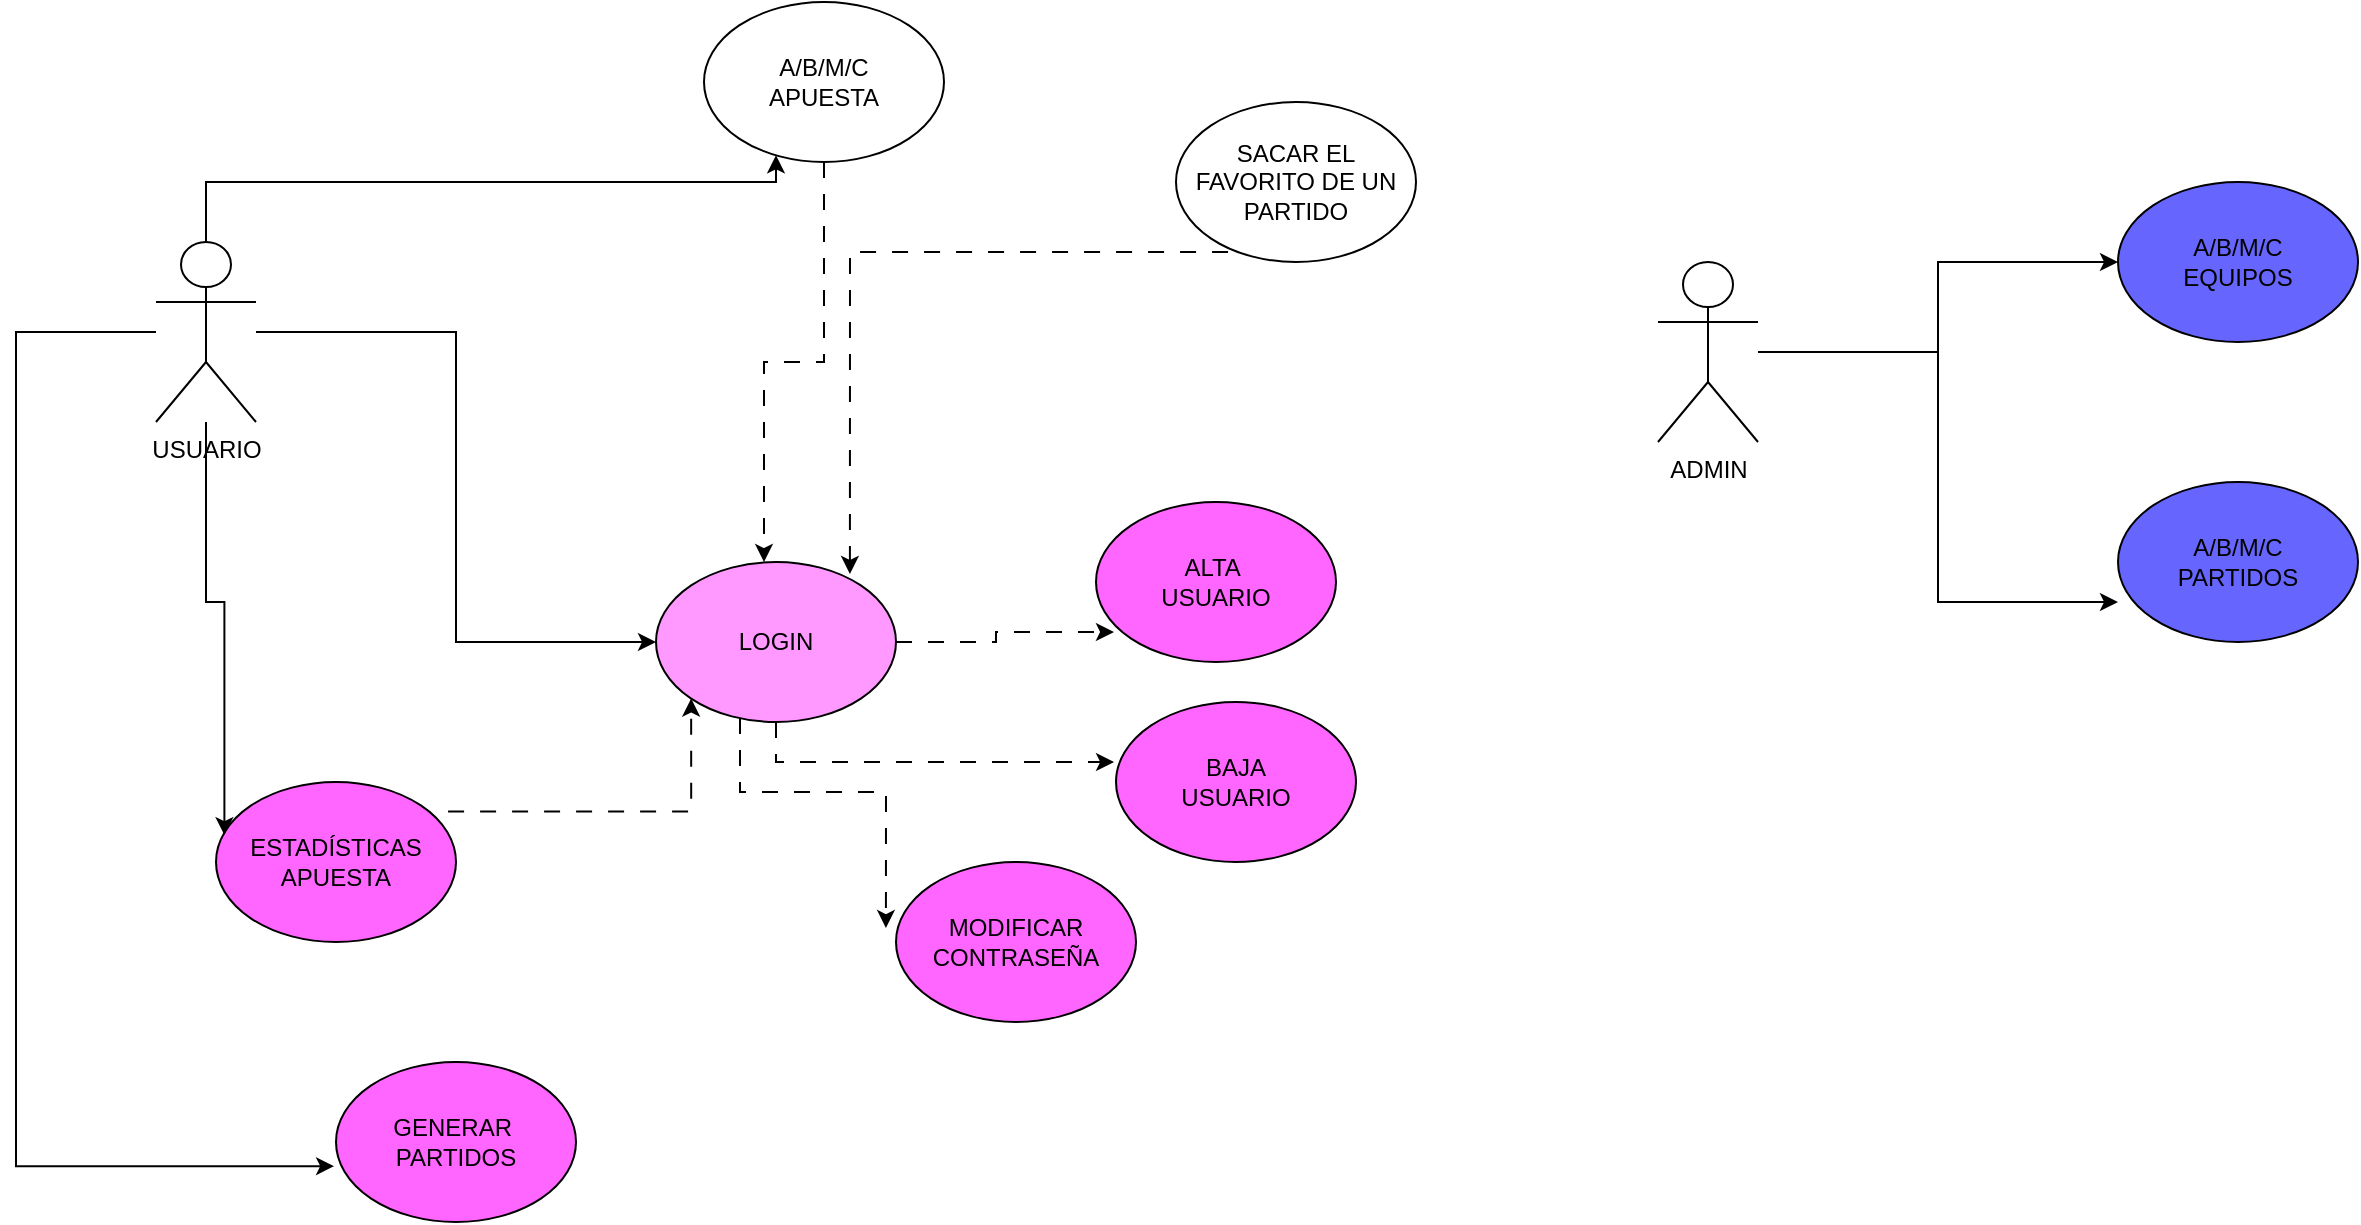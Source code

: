 <mxfile version="22.1.2" type="device">
  <diagram name="Página-1" id="6ri0GXHKn8S3LQYCnVM0">
    <mxGraphModel dx="1016" dy="538" grid="1" gridSize="10" guides="1" tooltips="1" connect="1" arrows="1" fold="1" page="1" pageScale="1" pageWidth="827" pageHeight="1169" math="0" shadow="0">
      <root>
        <mxCell id="0" />
        <mxCell id="1" parent="0" />
        <mxCell id="nggsWB1C2XaXtwyBXX7h-3" style="edgeStyle=orthogonalEdgeStyle;rounded=0;orthogonalLoop=1;jettySize=auto;html=1;" parent="1" source="nggsWB1C2XaXtwyBXX7h-1" target="nggsWB1C2XaXtwyBXX7h-2" edge="1">
          <mxGeometry relative="1" as="geometry">
            <Array as="points">
              <mxPoint x="165" y="120" />
              <mxPoint x="450" y="120" />
            </Array>
          </mxGeometry>
        </mxCell>
        <mxCell id="5jzpaCUNolcwSDhed0aJ-5" style="edgeStyle=orthogonalEdgeStyle;rounded=0;orthogonalLoop=1;jettySize=auto;html=1;entryX=0;entryY=0.5;entryDx=0;entryDy=0;" parent="1" source="nggsWB1C2XaXtwyBXX7h-1" target="5jzpaCUNolcwSDhed0aJ-3" edge="1">
          <mxGeometry relative="1" as="geometry" />
        </mxCell>
        <mxCell id="nggsWB1C2XaXtwyBXX7h-1" value="USUARIO" style="shape=umlActor;verticalLabelPosition=bottom;verticalAlign=top;html=1;outlineConnect=0;" parent="1" vertex="1">
          <mxGeometry x="140" y="150" width="50" height="90" as="geometry" />
        </mxCell>
        <mxCell id="nggsWB1C2XaXtwyBXX7h-2" value="A/B/M/C&lt;br&gt;APUESTA" style="ellipse;whiteSpace=wrap;html=1;" parent="1" vertex="1">
          <mxGeometry x="414" y="30" width="120" height="80" as="geometry" />
        </mxCell>
        <mxCell id="5jzpaCUNolcwSDhed0aJ-1" value="SACAR EL FAVORITO DE UN PARTIDO" style="ellipse;whiteSpace=wrap;html=1;" parent="1" vertex="1">
          <mxGeometry x="650" y="80" width="120" height="80" as="geometry" />
        </mxCell>
        <mxCell id="5jzpaCUNolcwSDhed0aJ-2" value="ALTA&amp;nbsp;&lt;br&gt;USUARIO" style="ellipse;whiteSpace=wrap;html=1;fillColor=#FF66FF;" parent="1" vertex="1">
          <mxGeometry x="610" y="280" width="120" height="80" as="geometry" />
        </mxCell>
        <mxCell id="5jzpaCUNolcwSDhed0aJ-3" value="LOGIN" style="ellipse;whiteSpace=wrap;html=1;fillColor=#FF99FF;" parent="1" vertex="1">
          <mxGeometry x="390" y="310" width="120" height="80" as="geometry" />
        </mxCell>
        <mxCell id="5jzpaCUNolcwSDhed0aJ-4" style="edgeStyle=orthogonalEdgeStyle;rounded=0;orthogonalLoop=1;jettySize=auto;html=1;entryX=0.075;entryY=0.813;entryDx=0;entryDy=0;entryPerimeter=0;dashed=1;dashPattern=8 8;" parent="1" source="5jzpaCUNolcwSDhed0aJ-3" target="5jzpaCUNolcwSDhed0aJ-2" edge="1">
          <mxGeometry relative="1" as="geometry" />
        </mxCell>
        <mxCell id="5jzpaCUNolcwSDhed0aJ-6" style="edgeStyle=orthogonalEdgeStyle;rounded=0;orthogonalLoop=1;jettySize=auto;html=1;entryX=0.45;entryY=0;entryDx=0;entryDy=0;entryPerimeter=0;dashed=1;dashPattern=8 8;exitX=0.5;exitY=1;exitDx=0;exitDy=0;" parent="1" source="nggsWB1C2XaXtwyBXX7h-2" target="5jzpaCUNolcwSDhed0aJ-3" edge="1">
          <mxGeometry relative="1" as="geometry">
            <mxPoint x="480" y="205" as="sourcePoint" />
            <mxPoint x="589" y="200" as="targetPoint" />
          </mxGeometry>
        </mxCell>
        <mxCell id="5jzpaCUNolcwSDhed0aJ-7" style="edgeStyle=orthogonalEdgeStyle;rounded=0;orthogonalLoop=1;jettySize=auto;html=1;entryX=0.808;entryY=0.075;entryDx=0;entryDy=0;entryPerimeter=0;dashed=1;dashPattern=8 8;exitX=0.217;exitY=0.938;exitDx=0;exitDy=0;exitPerimeter=0;" parent="1" source="5jzpaCUNolcwSDhed0aJ-1" target="5jzpaCUNolcwSDhed0aJ-3" edge="1">
          <mxGeometry relative="1" as="geometry">
            <mxPoint x="670" y="130" as="sourcePoint" />
            <mxPoint x="640" y="330" as="targetPoint" />
          </mxGeometry>
        </mxCell>
        <mxCell id="5jzpaCUNolcwSDhed0aJ-9" value="BAJA&lt;br&gt;USUARIO" style="ellipse;whiteSpace=wrap;html=1;fillColor=#FF66FF;" parent="1" vertex="1">
          <mxGeometry x="620" y="380" width="120" height="80" as="geometry" />
        </mxCell>
        <mxCell id="5jzpaCUNolcwSDhed0aJ-11" style="edgeStyle=orthogonalEdgeStyle;rounded=0;orthogonalLoop=1;jettySize=auto;html=1;entryX=-0.008;entryY=0.375;entryDx=0;entryDy=0;entryPerimeter=0;dashed=1;dashPattern=8 8;exitX=0.5;exitY=1;exitDx=0;exitDy=0;" parent="1" source="5jzpaCUNolcwSDhed0aJ-3" target="5jzpaCUNolcwSDhed0aJ-9" edge="1">
          <mxGeometry relative="1" as="geometry">
            <mxPoint x="520" y="360" as="sourcePoint" />
            <mxPoint x="629" y="355" as="targetPoint" />
          </mxGeometry>
        </mxCell>
        <mxCell id="5jzpaCUNolcwSDhed0aJ-12" value="MODIFICAR&lt;br&gt;CONTRASEÑA" style="ellipse;whiteSpace=wrap;html=1;fillColor=#FF66FF;" parent="1" vertex="1">
          <mxGeometry x="510" y="460" width="120" height="80" as="geometry" />
        </mxCell>
        <mxCell id="5jzpaCUNolcwSDhed0aJ-13" style="edgeStyle=orthogonalEdgeStyle;rounded=0;orthogonalLoop=1;jettySize=auto;html=1;entryX=-0.042;entryY=0.413;entryDx=0;entryDy=0;entryPerimeter=0;dashed=1;dashPattern=8 8;exitX=0.35;exitY=0.975;exitDx=0;exitDy=0;exitPerimeter=0;" parent="1" source="5jzpaCUNolcwSDhed0aJ-3" target="5jzpaCUNolcwSDhed0aJ-12" edge="1">
          <mxGeometry relative="1" as="geometry">
            <mxPoint x="460" y="400" as="sourcePoint" />
            <mxPoint x="629" y="420" as="targetPoint" />
          </mxGeometry>
        </mxCell>
        <mxCell id="5jzpaCUNolcwSDhed0aJ-14" value="ESTADÍSTICAS&lt;br&gt;APUESTA" style="ellipse;whiteSpace=wrap;html=1;fillColor=#FF66FF;" parent="1" vertex="1">
          <mxGeometry x="170" y="420" width="120" height="80" as="geometry" />
        </mxCell>
        <mxCell id="5jzpaCUNolcwSDhed0aJ-15" style="edgeStyle=orthogonalEdgeStyle;rounded=0;orthogonalLoop=1;jettySize=auto;html=1;entryX=0;entryY=1;entryDx=0;entryDy=0;dashed=1;dashPattern=8 8;exitX=0.967;exitY=0.185;exitDx=0;exitDy=0;exitPerimeter=0;" parent="1" source="5jzpaCUNolcwSDhed0aJ-14" target="5jzpaCUNolcwSDhed0aJ-3" edge="1">
          <mxGeometry relative="1" as="geometry">
            <mxPoint x="442" y="398" as="sourcePoint" />
            <mxPoint x="515" y="503" as="targetPoint" />
          </mxGeometry>
        </mxCell>
        <mxCell id="5jzpaCUNolcwSDhed0aJ-16" style="edgeStyle=orthogonalEdgeStyle;rounded=0;orthogonalLoop=1;jettySize=auto;html=1;entryX=0.035;entryY=0.332;entryDx=0;entryDy=0;entryPerimeter=0;" parent="1" source="nggsWB1C2XaXtwyBXX7h-1" target="5jzpaCUNolcwSDhed0aJ-14" edge="1">
          <mxGeometry relative="1" as="geometry" />
        </mxCell>
        <mxCell id="5jzpaCUNolcwSDhed0aJ-17" value="A/B/M/C&lt;br&gt;EQUIPOS" style="ellipse;whiteSpace=wrap;html=1;fillColor=#6666FF;" parent="1" vertex="1">
          <mxGeometry x="1121" y="120" width="120" height="80" as="geometry" />
        </mxCell>
        <mxCell id="5jzpaCUNolcwSDhed0aJ-18" value="A/B/M/C&lt;br&gt;PARTIDOS" style="ellipse;whiteSpace=wrap;html=1;fillColor=#6666FF;" parent="1" vertex="1">
          <mxGeometry x="1121" y="270" width="120" height="80" as="geometry" />
        </mxCell>
        <mxCell id="5jzpaCUNolcwSDhed0aJ-20" style="edgeStyle=orthogonalEdgeStyle;rounded=0;orthogonalLoop=1;jettySize=auto;html=1;" parent="1" source="5jzpaCUNolcwSDhed0aJ-19" target="5jzpaCUNolcwSDhed0aJ-17" edge="1">
          <mxGeometry relative="1" as="geometry" />
        </mxCell>
        <mxCell id="5jzpaCUNolcwSDhed0aJ-19" value="ADMIN" style="shape=umlActor;verticalLabelPosition=bottom;verticalAlign=top;html=1;outlineConnect=0;" parent="1" vertex="1">
          <mxGeometry x="891" y="160" width="50" height="90" as="geometry" />
        </mxCell>
        <mxCell id="5jzpaCUNolcwSDhed0aJ-21" style="edgeStyle=orthogonalEdgeStyle;rounded=0;orthogonalLoop=1;jettySize=auto;html=1;entryX=0;entryY=0.75;entryDx=0;entryDy=0;entryPerimeter=0;" parent="1" source="5jzpaCUNolcwSDhed0aJ-19" target="5jzpaCUNolcwSDhed0aJ-18" edge="1">
          <mxGeometry relative="1" as="geometry" />
        </mxCell>
        <mxCell id="la0edGG2CWWJ-jElqqJT-1" value="GENERAR&amp;nbsp;&lt;br&gt;PARTIDOS" style="ellipse;whiteSpace=wrap;html=1;fillColor=#FF66FF;" parent="1" vertex="1">
          <mxGeometry x="230" y="560" width="120" height="80" as="geometry" />
        </mxCell>
        <mxCell id="la0edGG2CWWJ-jElqqJT-2" style="edgeStyle=orthogonalEdgeStyle;rounded=0;orthogonalLoop=1;jettySize=auto;html=1;entryX=-0.008;entryY=0.651;entryDx=0;entryDy=0;entryPerimeter=0;" parent="1" source="nggsWB1C2XaXtwyBXX7h-1" target="la0edGG2CWWJ-jElqqJT-1" edge="1">
          <mxGeometry relative="1" as="geometry">
            <Array as="points">
              <mxPoint x="70" y="195" />
              <mxPoint x="70" y="612" />
            </Array>
          </mxGeometry>
        </mxCell>
      </root>
    </mxGraphModel>
  </diagram>
</mxfile>

